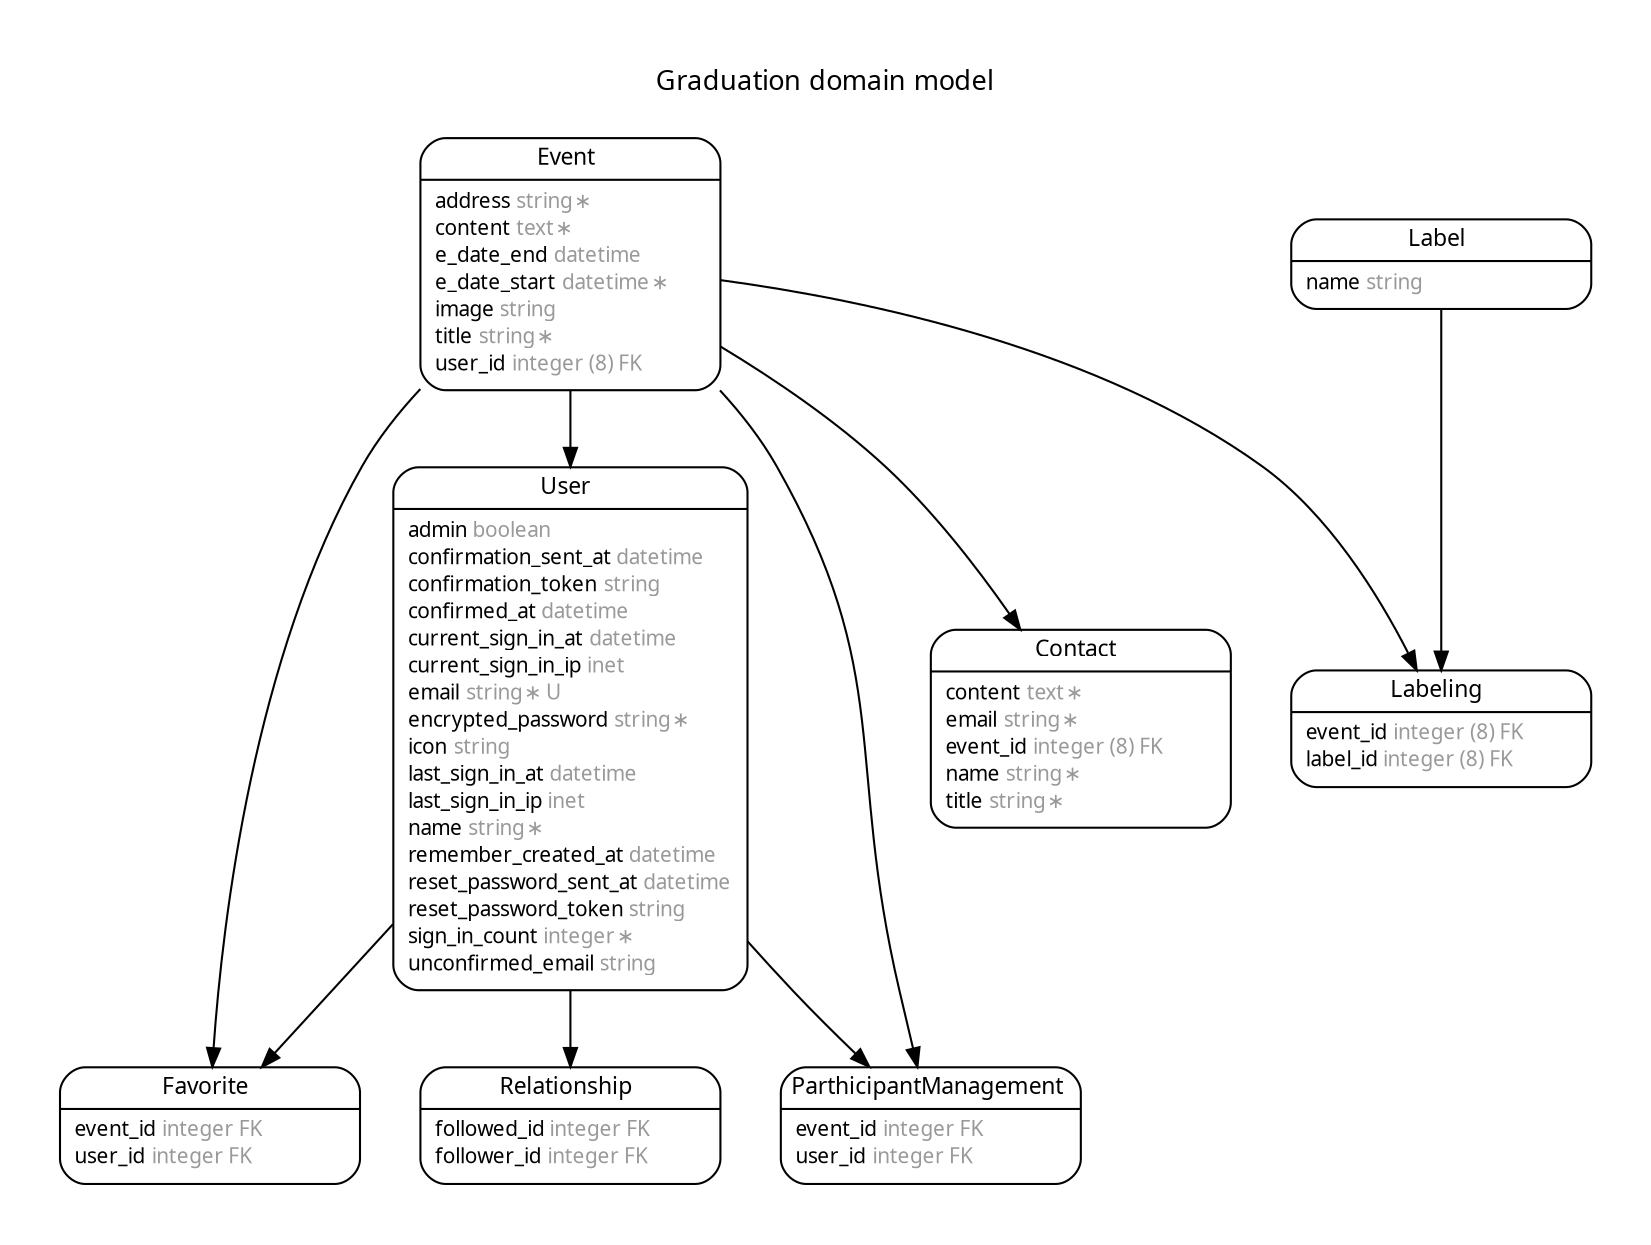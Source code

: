 digraph Graduation {
rankdir = "LR";
ranksep = "0.5";
nodesep = "0.4";
pad = "0.4,0.4";
margin = "0,0";
concentrate = "true";
labelloc = "t";
fontsize = "13";
fontname = "Arial BoldMT";
splines = "spline";
node[ shape  =  "Mrecord" , fontsize  =  "10" , fontname  =  "ArialMT" , margin  =  "0.07,0.05" , penwidth  =  "1.0"];
edge[ fontname  =  "ArialMT" , fontsize  =  "7" , dir  =  "both" , arrowsize  =  "0.9" , penwidth  =  "1.0" , labelangle  =  "32" , labeldistance  =  "1.8"];
rankdir = "TB";
label = "Graduation domain model\n\n";
m_Contact [label = <{<table border="0" align="center" cellspacing="0.5" cellpadding="0" width="134">
  <tr><td align="center" valign="bottom" width="130"><font face="Arial BoldMT" point-size="11">Contact</font></td></tr>
</table>
|
<table border="0" align="left" cellspacing="2" cellpadding="0" width="134">
  <tr><td align="left" width="130" port="content">content <font face="Arial ItalicMT" color="grey60">text ∗</font></td></tr>
  <tr><td align="left" width="130" port="email">email <font face="Arial ItalicMT" color="grey60">string ∗</font></td></tr>
  <tr><td align="left" width="130" port="event_id">event_id <font face="Arial ItalicMT" color="grey60">integer (8) FK</font></td></tr>
  <tr><td align="left" width="130" port="name">name <font face="Arial ItalicMT" color="grey60">string ∗</font></td></tr>
  <tr><td align="left" width="130" port="title">title <font face="Arial ItalicMT" color="grey60">string ∗</font></td></tr>
</table>
}>];
m_Event [label = <{<table border="0" align="center" cellspacing="0.5" cellpadding="0" width="134">
  <tr><td align="center" valign="bottom" width="130"><font face="Arial BoldMT" point-size="11">Event</font></td></tr>
</table>
|
<table border="0" align="left" cellspacing="2" cellpadding="0" width="134">
  <tr><td align="left" width="130" port="address">address <font face="Arial ItalicMT" color="grey60">string ∗</font></td></tr>
  <tr><td align="left" width="130" port="content">content <font face="Arial ItalicMT" color="grey60">text ∗</font></td></tr>
  <tr><td align="left" width="130" port="e_date_end">e_date_end <font face="Arial ItalicMT" color="grey60">datetime</font></td></tr>
  <tr><td align="left" width="130" port="e_date_start">e_date_start <font face="Arial ItalicMT" color="grey60">datetime ∗</font></td></tr>
  <tr><td align="left" width="130" port="image">image <font face="Arial ItalicMT" color="grey60">string</font></td></tr>
  <tr><td align="left" width="130" port="title">title <font face="Arial ItalicMT" color="grey60">string ∗</font></td></tr>
  <tr><td align="left" width="130" port="user_id">user_id <font face="Arial ItalicMT" color="grey60">integer (8) FK</font></td></tr>
</table>
}>];
m_Favorite [label = <{<table border="0" align="center" cellspacing="0.5" cellpadding="0" width="134">
  <tr><td align="center" valign="bottom" width="130"><font face="Arial BoldMT" point-size="11">Favorite</font></td></tr>
</table>
|
<table border="0" align="left" cellspacing="2" cellpadding="0" width="134">
  <tr><td align="left" width="130" port="event_id">event_id <font face="Arial ItalicMT" color="grey60">integer FK</font></td></tr>
  <tr><td align="left" width="130" port="user_id">user_id <font face="Arial ItalicMT" color="grey60">integer FK</font></td></tr>
</table>
}>];
m_Label [label = <{<table border="0" align="center" cellspacing="0.5" cellpadding="0" width="134">
  <tr><td align="center" valign="bottom" width="130"><font face="Arial BoldMT" point-size="11">Label</font></td></tr>
</table>
|
<table border="0" align="left" cellspacing="2" cellpadding="0" width="134">
  <tr><td align="left" width="130" port="name">name <font face="Arial ItalicMT" color="grey60">string</font></td></tr>
</table>
}>];
m_Labeling [label = <{<table border="0" align="center" cellspacing="0.5" cellpadding="0" width="134">
  <tr><td align="center" valign="bottom" width="130"><font face="Arial BoldMT" point-size="11">Labeling</font></td></tr>
</table>
|
<table border="0" align="left" cellspacing="2" cellpadding="0" width="134">
  <tr><td align="left" width="130" port="event_id">event_id <font face="Arial ItalicMT" color="grey60">integer (8) FK</font></td></tr>
  <tr><td align="left" width="130" port="label_id">label_id <font face="Arial ItalicMT" color="grey60">integer (8) FK</font></td></tr>
</table>
}>];
m_ParthicipantManagement [label = <{<table border="0" align="center" cellspacing="0.5" cellpadding="0" width="134">
  <tr><td align="center" valign="bottom" width="130"><font face="Arial BoldMT" point-size="11">ParthicipantManagement</font></td></tr>
</table>
|
<table border="0" align="left" cellspacing="2" cellpadding="0" width="134">
  <tr><td align="left" width="130" port="event_id">event_id <font face="Arial ItalicMT" color="grey60">integer FK</font></td></tr>
  <tr><td align="left" width="130" port="user_id">user_id <font face="Arial ItalicMT" color="grey60">integer FK</font></td></tr>
</table>
}>];
m_Relationship [label = <{<table border="0" align="center" cellspacing="0.5" cellpadding="0" width="134">
  <tr><td align="center" valign="bottom" width="130"><font face="Arial BoldMT" point-size="11">Relationship</font></td></tr>
</table>
|
<table border="0" align="left" cellspacing="2" cellpadding="0" width="134">
  <tr><td align="left" width="130" port="followed_id">followed_id <font face="Arial ItalicMT" color="grey60">integer FK</font></td></tr>
  <tr><td align="left" width="130" port="follower_id">follower_id <font face="Arial ItalicMT" color="grey60">integer FK</font></td></tr>
</table>
}>];
m_User [label = <{<table border="0" align="center" cellspacing="0.5" cellpadding="0" width="134">
  <tr><td align="center" valign="bottom" width="130"><font face="Arial BoldMT" point-size="11">User</font></td></tr>
</table>
|
<table border="0" align="left" cellspacing="2" cellpadding="0" width="134">
  <tr><td align="left" width="130" port="admin">admin <font face="Arial ItalicMT" color="grey60">boolean</font></td></tr>
  <tr><td align="left" width="130" port="confirmation_sent_at">confirmation_sent_at <font face="Arial ItalicMT" color="grey60">datetime</font></td></tr>
  <tr><td align="left" width="130" port="confirmation_token">confirmation_token <font face="Arial ItalicMT" color="grey60">string</font></td></tr>
  <tr><td align="left" width="130" port="confirmed_at">confirmed_at <font face="Arial ItalicMT" color="grey60">datetime</font></td></tr>
  <tr><td align="left" width="130" port="current_sign_in_at">current_sign_in_at <font face="Arial ItalicMT" color="grey60">datetime</font></td></tr>
  <tr><td align="left" width="130" port="current_sign_in_ip">current_sign_in_ip <font face="Arial ItalicMT" color="grey60">inet</font></td></tr>
  <tr><td align="left" width="130" port="email">email <font face="Arial ItalicMT" color="grey60">string ∗ U</font></td></tr>
  <tr><td align="left" width="130" port="encrypted_password">encrypted_password <font face="Arial ItalicMT" color="grey60">string ∗</font></td></tr>
  <tr><td align="left" width="130" port="icon">icon <font face="Arial ItalicMT" color="grey60">string</font></td></tr>
  <tr><td align="left" width="130" port="last_sign_in_at">last_sign_in_at <font face="Arial ItalicMT" color="grey60">datetime</font></td></tr>
  <tr><td align="left" width="130" port="last_sign_in_ip">last_sign_in_ip <font face="Arial ItalicMT" color="grey60">inet</font></td></tr>
  <tr><td align="left" width="130" port="name">name <font face="Arial ItalicMT" color="grey60">string ∗</font></td></tr>
  <tr><td align="left" width="130" port="remember_created_at">remember_created_at <font face="Arial ItalicMT" color="grey60">datetime</font></td></tr>
  <tr><td align="left" width="130" port="reset_password_sent_at">reset_password_sent_at <font face="Arial ItalicMT" color="grey60">datetime</font></td></tr>
  <tr><td align="left" width="130" port="reset_password_token">reset_password_token <font face="Arial ItalicMT" color="grey60">string</font></td></tr>
  <tr><td align="left" width="130" port="sign_in_count">sign_in_count <font face="Arial ItalicMT" color="grey60">integer ∗</font></td></tr>
  <tr><td align="left" width="130" port="unconfirmed_email">unconfirmed_email <font face="Arial ItalicMT" color="grey60">string</font></td></tr>
</table>
}>];
  m_Event -> m_User [arrowhead = "normal", arrowtail = "none", weight = "5"];
  m_Event -> m_Favorite [arrowhead = "normal", arrowtail = "none", weight = "2"];
  m_Event -> m_Contact [arrowhead = "normal", arrowtail = "none", weight = "2"];
  m_Event -> m_ParthicipantManagement [arrowhead = "normal", arrowtail = "none", weight = "2"];
  m_Event -> m_Labeling [arrowhead = "normal", arrowtail = "none", weight = "2"];
  m_Label -> m_Labeling [arrowhead = "normal", arrowtail = "none", weight = "2"];
  m_User -> m_Favorite [arrowhead = "normal", arrowtail = "none", weight = "2"];
  m_User -> m_ParthicipantManagement [arrowhead = "normal", arrowtail = "none", weight = "2"];
  m_User -> m_Relationship [arrowhead = "normal", arrowtail = "none", weight = "4"];
}
